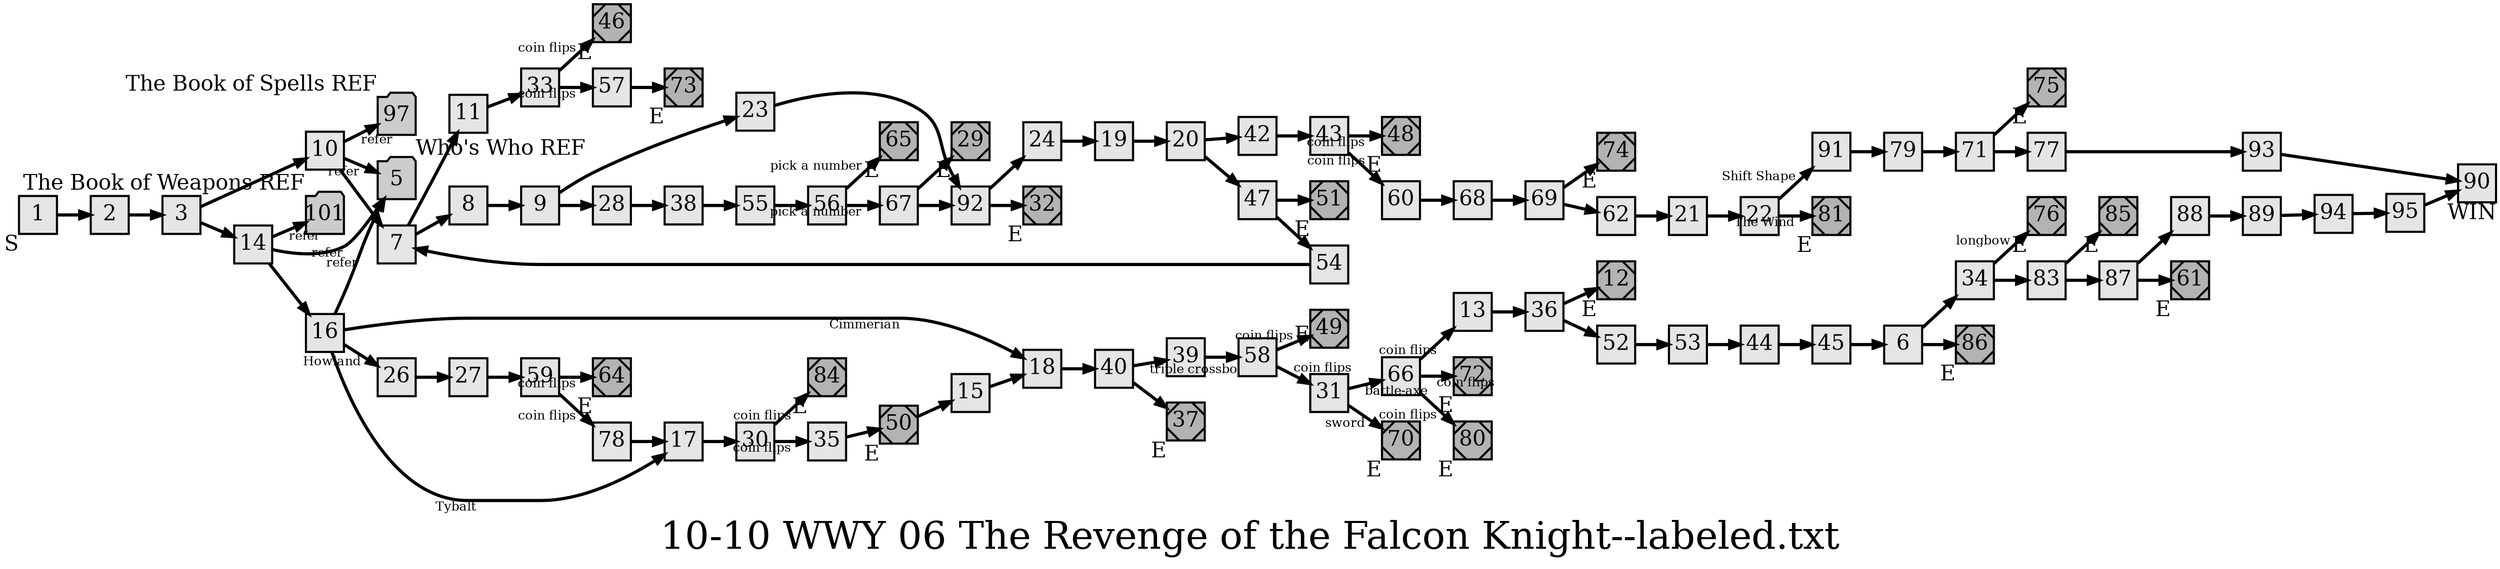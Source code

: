 digraph g{
  graph [ label="10-10 WWY 06 The Revenge of the Falcon Knight--labeled.txt" rankdir=LR, ordering=out, fontsize=36, nodesep="0.35", ranksep="0.45"];
  node  [shape=rect, penwidth=2, fontsize=20, style=filled, fillcolor=grey90, margin="0,0", labelfloat=true, regular=true, fixedsize=true];
  edge  [labelfloat=true, penwidth=3, fontsize=12];
  // 10-10 WWY 06 The Revenge of the Falcon Knight;
  // Jeremy Douglass;
  // 2017-08-24;
  
  1	[ xlabel="S" ];
  1 -> 2;
  2 -> 3;
  3 -> 10;
  3 -> 14;
  5	[ xlabel="Who's Who" ];
  6 -> 34;
  6 -> 86;
  7 -> 11;
  7 -> 8;
  8 -> 9;
  9 -> 23;
  9 -> 28;
  10 -> 97	[ xlabel="refer" ];	// reference Weapons
  10 -> 5	[ xlabel="refer" ];	// reference Who's Who
  10 -> 7;
  11 -> 33;
  12	[ xlabel="E", shape=Msquare, fontsize=20, fillcolor=grey70 ];
  13 -> 36;
  14 -> 101	[ xlabel="refer" ];	// reference Spells
  14 -> 5	[ xlabel="refer" ];	// reference Who's Who
  14 -> 16;
  15 -> 18;
  16 -> 5	[ xlabel="refer" ];
  16 -> 18	[ xlabel="Cimmerian" ];
  16 -> 26	[ xlabel="Howland" ];
  16 -> 17	[ xlabel="Tybalt" ];
  17 -> 30;
  18 -> 40;
  19 -> 20;
  20 -> 42;
  20 -> 47;
  21 -> 22;
  22 -> 91	[ xlabel="Shift Shape" ];
  22 -> 81	[ xlabel="The Wind" ];
  23 -> 92;
  24 -> 19;
  26 -> 27;
  27 -> 59;
  28 -> 38;
  29	[ xlabel="E", shape=Msquare, fontsize=20, fillcolor=grey70 ];
  30 -> 84	[ xlabel="coin flips" ];	// five flips--if it comes up heads the first time and tails the last
  30 -> 35	[ xlabel="coin flips" ];
  31 -> 66	[ xlabel="battle-axe" ];
  31 -> 70	[ xlabel="sword" ];
  32	[ xlabel="E", shape=Msquare, fontsize=20, fillcolor=grey70 ];
  33 -> 46	[ xlabel="coin flips" ];	// three flips--if it comes up heads two or more times
  33 -> 57	[ xlabel="coin flips" ];
  34 -> 76	[ xlabel="longbow" ];
  34 -> 83;
  35 -> 50;
  36 -> 12;
  36 -> 52;
  37	[ xlabel="E", shape=Msquare, fontsize=20, fillcolor=grey70 ];
  38 -> 55;
  39 -> 58;
  40 -> 39	[ xlabel="triple crossbow" ];
  40 -> 37;
  42 -> 43;
  43 -> 48	[ xlabel="coin flips" ];	// six flips--if it comes up heads three or more times
  43 -> 60	[ xlabel="coin flips" ];
  44 -> 45;
  45 -> 6;
  46	[ xlabel="E", shape=Msquare, fontsize=20, fillcolor=grey70 ];
  47 -> 51;
  47 -> 54;
  48	[ xlabel="E", shape=Msquare, fontsize=20, fillcolor=grey70 ];
  49	[ xlabel="E", shape=Msquare, fontsize=20, fillcolor=grey70 ];
  50 -> 15;
  50	[ xlabel="E", shape=Msquare, fontsize=20, fillcolor=grey70 ];
  51	[ xlabel="E", shape=Msquare, fontsize=20, fillcolor=grey70 ];
  52 -> 53;
  53 -> 44;
  54 -> 7;
  55 -> 56;
  56 -> 65	[ xlabel="pick a number" ];	// if you picked 1, 3, 5, or 7
  56 -> 67	[ xlabel="pick a number" ];	// if you picked 2, 4, or 6
  57 -> 73;
  58 -> 49	[ xlabel="coin flips" ];	// five flips--heads two times or less
  58 -> 31	[ xlabel="coin flips" ];
  59 -> 78	[ xlabel="coin flips" ];	// five flips--heads three or more times
  59 -> 64	[ xlabel="coin flips" ];
  60 -> 68;
  61	[ xlabel="E", shape=Msquare, fontsize=20, fillcolor=grey70 ];
  62 -> 21;
  64	[ xlabel="E", shape=Msquare, fontsize=20, fillcolor=grey70 ];
  65	[ xlabel="E", shape=Msquare, fontsize=20, fillcolor=grey70 ];
  66 -> 13	[ xlabel="coin flips" ];	// two flips--both heads
  66 -> 72	[ xlabel="coin flips" ];	// two flips--both tails
  66 -> 80	[ xlabel="coin flips" ];	// two flips--one each
  67 -> 29;
  67 -> 92;
  68 -> 69;
  69 -> 74;
  69 -> 62;
  70	[ xlabel="E", shape=Msquare, fontsize=20, fillcolor=grey70 ];
  71 -> 75;
  71 -> 77;
  72	[ xlabel="E", shape=Msquare, fontsize=20, fillcolor=grey70 ];
  73	[ xlabel="E", shape=Msquare, fontsize=20, fillcolor=grey70 ];
  74	[ xlabel="E", shape=Msquare, fontsize=20, fillcolor=grey70 ];
  75	[ xlabel="E", shape=Msquare, fontsize=20, fillcolor=grey70 ];
  76	[ xlabel="E", shape=Msquare, fontsize=20, fillcolor=grey70 ];
  77 -> 93;
  78 -> 17;
  79 -> 71;
  80	[ xlabel="E", shape=Msquare, fontsize=20, fillcolor=grey70 ];
  81	[ xlabel="E", shape=Msquare, fontsize=20, fillcolor=grey70 ];
  83 -> 85;
  83 -> 87;
  84	[ xlabel="E", shape=Msquare, fontsize=20, fillcolor=grey70 ];
  85	[ xlabel="E", shape=Msquare, fontsize=20, fillcolor=grey70 ];
  86	[ xlabel="E", shape=Msquare, fontsize=20, fillcolor=grey70 ];
  87 -> 88;
  87 -> 61;
  88 -> 89;
  89 -> 94;
  90	[ xlabel="WIN" ];
  // 90 | 14;
  // 90 | 10;
  91 -> 79;
  92 -> 24;
  92 -> 32;
  93 -> 90;
  94 -> 95;
  95 -> 90;
  
  // REFERENCES;
  5	[ xlabel="Who's Who REF", shape=folder, fontsize=20, fillcolor=grey80 ];
  97	[ xlabel="The Book of Spells REF", shape=folder, fontsize=20, fillcolor=grey80 ];	// reference
  101	[ xlabel="The Book of Weapons REF", shape=folder, fontsize=20, fillcolor=grey80 ];	// reference
}

